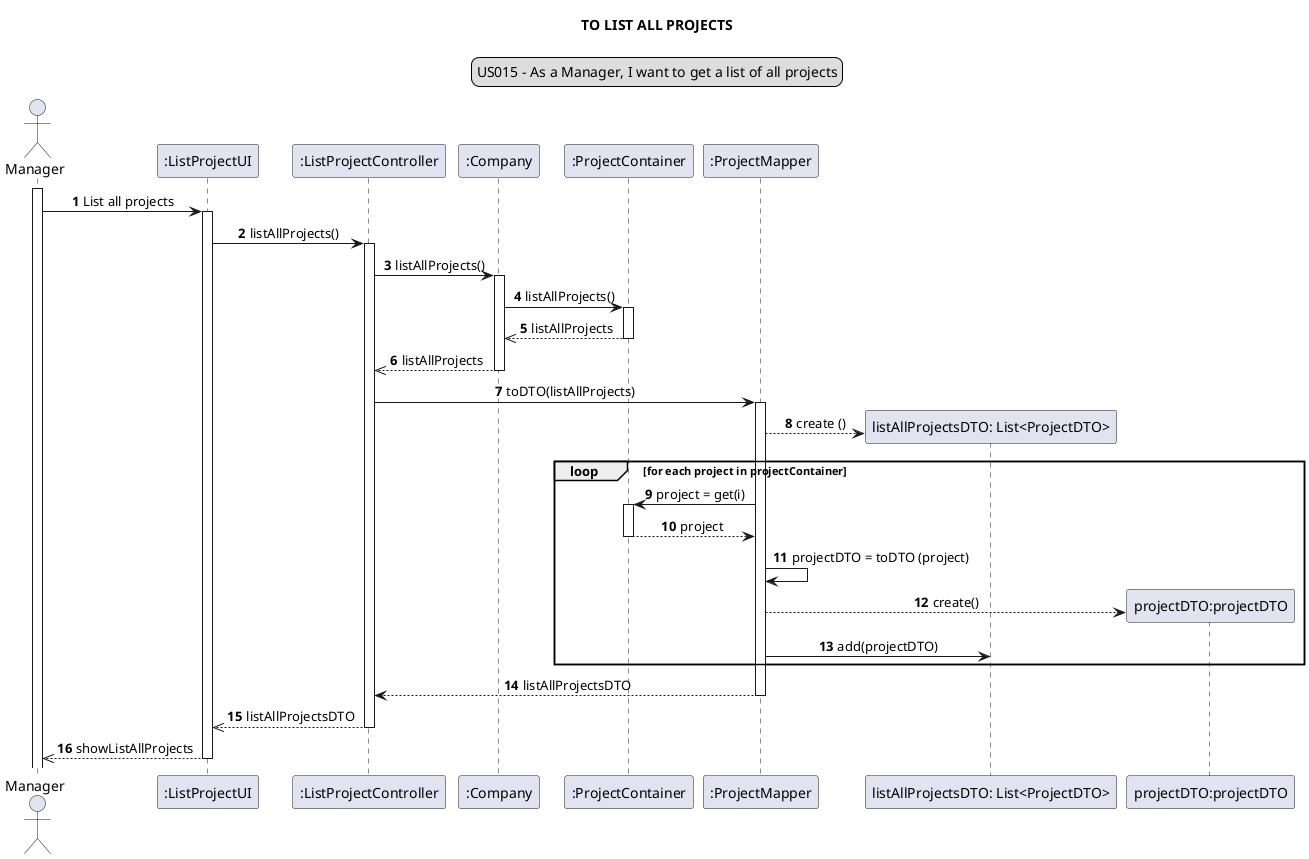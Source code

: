 @startuml
skinparam sequenceMessageAlign center
title TO LIST ALL PROJECTS
legend top
US015 - As a Manager, I want to get a list of all projects
end legend
autonumber
actor Manager
participant ":ListProjectUI" as ui
participant ":ListProjectController" as controller
participant ":Company" as company
participant ":ProjectContainer" as container
participant ":ProjectMapper" as mapper
participant "listAllProjectsDTO: List<ProjectDTO>" as list
participant "projectDTO:projectDTO" as DTO
activate Manager
Manager -> ui: List all projects
activate ui
ui -> controller: listAllProjects()
activate controller
controller -> company: listAllProjects()
activate company
company -> container: listAllProjects()
activate container
container -->> company: listAllProjects
deactivate container
company -->> controller: listAllProjects
deactivate company
controller -> mapper: toDTO(listAllProjects)
activate mapper
create list
mapper --> list: create ()
loop for each project in projectContainer
mapper -> container: project = get(i)
activate container
container --> mapper: project
deactivate container
mapper -> mapper : projectDTO = toDTO (project)
create DTO
mapper --> DTO : create()
mapper ->list :add(projectDTO)
end loop
mapper --> controller :listAllProjectsDTO
deactivate mapper
controller -->> ui: listAllProjectsDTO
deactivate controller
ui -->>Manager: showListAllProjects
deactivate ui
@enduml